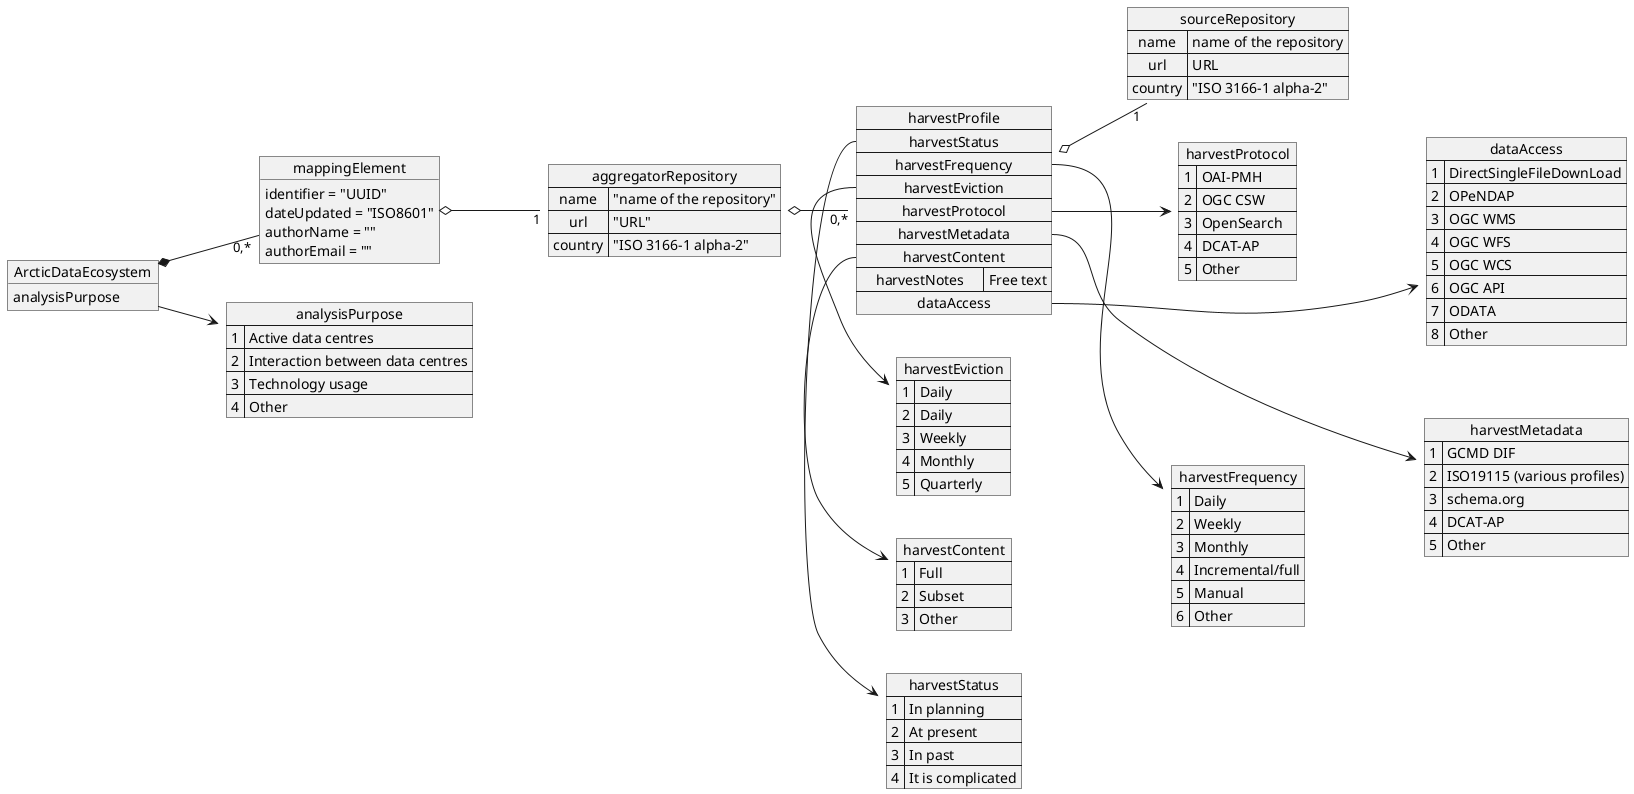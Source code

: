@startuml

skinparam monochrome true
left to right direction

object "ArcticDataEcosystem" as ade {
    analysisPurpose 
}

map "analysisPurpose" as pu {
1 => Active data centres
2 => Interaction between data centres
3 => Technology usage
4 => Other
}

ade --> pu

object "mappingElement" as me {
    identifier = "UUID"
    dateUpdated = "ISO8601"
    authorName = ""
    authorEmail = ""
}

map "aggregatorRepository" as agg {
    name => "name of the repository"
    url => "URL"
    country => "ISO 3166-1 alpha-2"
}

map "harvestStatus" as hs {
    1 => In planning
    2 => At present
    3 => In past
    4 => It is complicated
}

map "harvestFrequency" as hf {
    1 => Daily
    2 => Weekly
    3 => Monthly
    4 => Incremental/full
    5 => Manual
    6 => Other
}

map "harvestEviction" as he {
    1 => Daily
    2 => Daily
    3 => Weekly
    4 => Monthly
    5 => Quarterly
}

map "harvestProtocol" as hp {
    1 => OAI-PMH
    2 => OGC CSW
    3 => OpenSearch
    4 => DCAT-AP
    5 => Other
}

map "harvestMetadata" as hm {
    1 => GCMD DIF
    2 => ISO19115 (various profiles)
    3 => schema.org
    4 => DCAT-AP
    5 => Other
}

map "harvestContent" as hc {
    1 => Full
    2 => Subset
    3 => Other
}

map "dataAccess" as da {
    1 => DirectSingleFileDownLoad
    2 => OPeNDAP
    3 => OGC WMS
    4 => OGC WFS
    5 => OGC WCS
    6 => OGC API
    7 => ODATA
    8 => Other
}

map "harvestProfile" as hpf {
    harvestStatus *-> hs
    harvestFrequency *-> hf
    harvestEviction *-> he
    harvestProtocol *-> hp
    harvestMetadata *-> hm
    harvestContent *-> hc
    harvestNotes => Free text
    dataAccess *-> da 
}

map "sourceRepository" as src {
    name => name of the repository
    url => URL
    country => "ISO 3166-1 alpha-2"
}

ade *-- "0,*" me
me o-- "1" agg
hpf o-- "1" src
agg o-- "0,*" hpf

hs -[hidden]d- hf
hf -[hidden]d- hm
hc -[hidden]d- hp
hp -[hidden]d- da

@enduml
